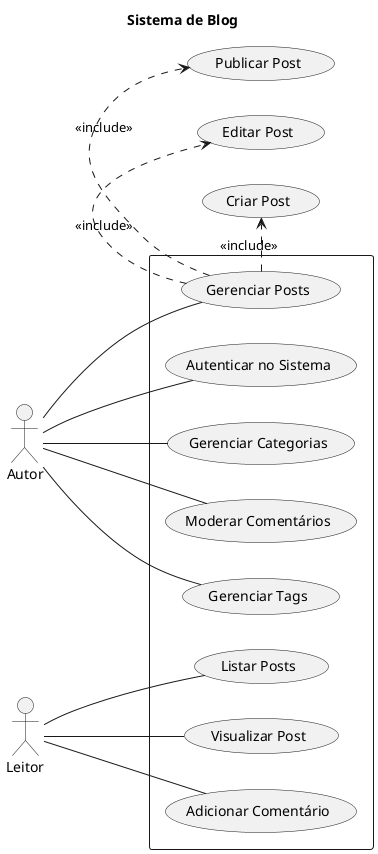 ' UML - Diagrama de Casos de Uso
@startuml CASO_DE_USO

' Define o título do diagrama
title Sistema de Blog

' Define o ator "Autor" à esquerda
left to right direction
actor "Autor" as autor

' Define o ator "Leitor" à direita
actor "Leitor" as leitor

' Define o retângulo que representa o sistema
rectangle {
  ' Casos de uso do Autor
  usecase "Autenticar no Sistema" as UC1
  usecase "Gerenciar Posts" as UC2
  usecase "Gerenciar Categorias" as UC3
  usecase "Moderar Comentários" as UC4
  usecase "Gerenciar Tags" as UC8

  ' Casos de uso do Leitor
  usecase "Listar Posts" as UC5
  usecase "Visualizar Post" as UC6
  usecase "Adicionar Comentário" as UC7
}

' Ligações dos atores aos casos de uso
autor -- UC1
autor -- UC2
autor -- UC3
autor -- UC4
autor -- UC8

leitor -- UC5
leitor -- UC6
leitor -- UC7

' Detalhando o caso de uso "Gerenciar Posts" com include
' "include" significa que um caso de uso sempre inclui o outro
UC2 .> (Criar Post) : <<include>>
UC2 .> (Editar Post) : <<include>>
UC2 .> (Publicar Post) : <<include>>

@enduml

' para visualizar o diagrama, use alt + D no VS Code com a extensão PlantUML
